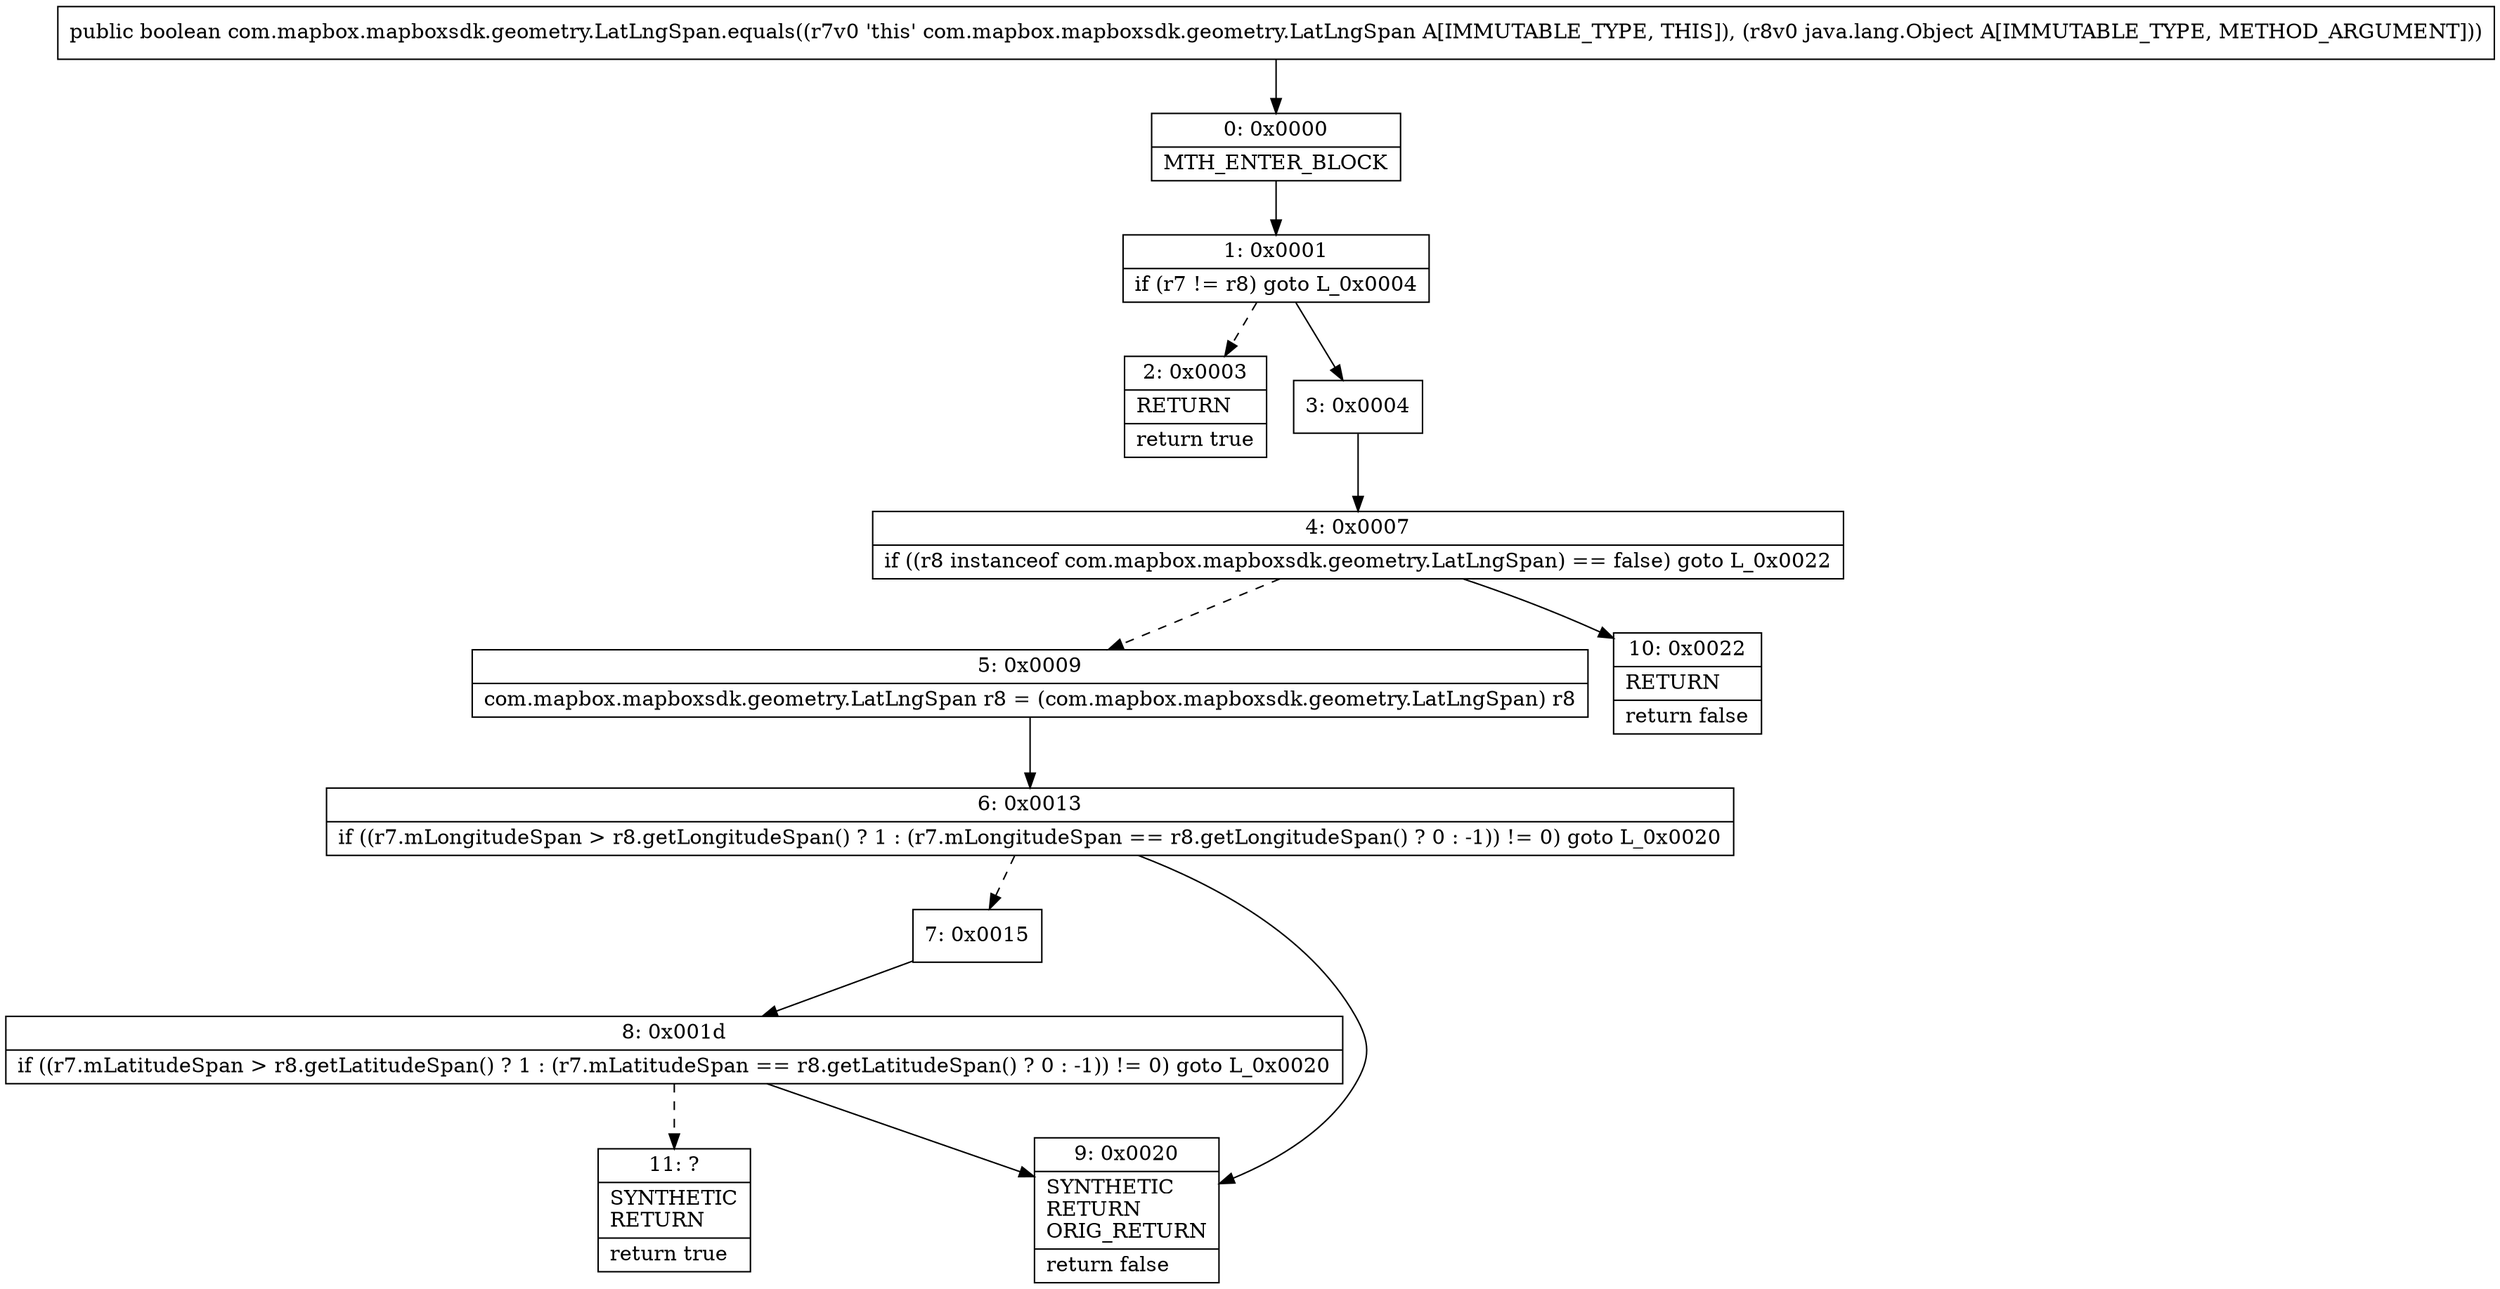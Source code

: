 digraph "CFG forcom.mapbox.mapboxsdk.geometry.LatLngSpan.equals(Ljava\/lang\/Object;)Z" {
Node_0 [shape=record,label="{0\:\ 0x0000|MTH_ENTER_BLOCK\l}"];
Node_1 [shape=record,label="{1\:\ 0x0001|if (r7 != r8) goto L_0x0004\l}"];
Node_2 [shape=record,label="{2\:\ 0x0003|RETURN\l|return true\l}"];
Node_3 [shape=record,label="{3\:\ 0x0004}"];
Node_4 [shape=record,label="{4\:\ 0x0007|if ((r8 instanceof com.mapbox.mapboxsdk.geometry.LatLngSpan) == false) goto L_0x0022\l}"];
Node_5 [shape=record,label="{5\:\ 0x0009|com.mapbox.mapboxsdk.geometry.LatLngSpan r8 = (com.mapbox.mapboxsdk.geometry.LatLngSpan) r8\l}"];
Node_6 [shape=record,label="{6\:\ 0x0013|if ((r7.mLongitudeSpan \> r8.getLongitudeSpan() ? 1 : (r7.mLongitudeSpan == r8.getLongitudeSpan() ? 0 : \-1)) != 0) goto L_0x0020\l}"];
Node_7 [shape=record,label="{7\:\ 0x0015}"];
Node_8 [shape=record,label="{8\:\ 0x001d|if ((r7.mLatitudeSpan \> r8.getLatitudeSpan() ? 1 : (r7.mLatitudeSpan == r8.getLatitudeSpan() ? 0 : \-1)) != 0) goto L_0x0020\l}"];
Node_9 [shape=record,label="{9\:\ 0x0020|SYNTHETIC\lRETURN\lORIG_RETURN\l|return false\l}"];
Node_10 [shape=record,label="{10\:\ 0x0022|RETURN\l|return false\l}"];
Node_11 [shape=record,label="{11\:\ ?|SYNTHETIC\lRETURN\l|return true\l}"];
MethodNode[shape=record,label="{public boolean com.mapbox.mapboxsdk.geometry.LatLngSpan.equals((r7v0 'this' com.mapbox.mapboxsdk.geometry.LatLngSpan A[IMMUTABLE_TYPE, THIS]), (r8v0 java.lang.Object A[IMMUTABLE_TYPE, METHOD_ARGUMENT])) }"];
MethodNode -> Node_0;
Node_0 -> Node_1;
Node_1 -> Node_2[style=dashed];
Node_1 -> Node_3;
Node_3 -> Node_4;
Node_4 -> Node_5[style=dashed];
Node_4 -> Node_10;
Node_5 -> Node_6;
Node_6 -> Node_7[style=dashed];
Node_6 -> Node_9;
Node_7 -> Node_8;
Node_8 -> Node_9;
Node_8 -> Node_11[style=dashed];
}

